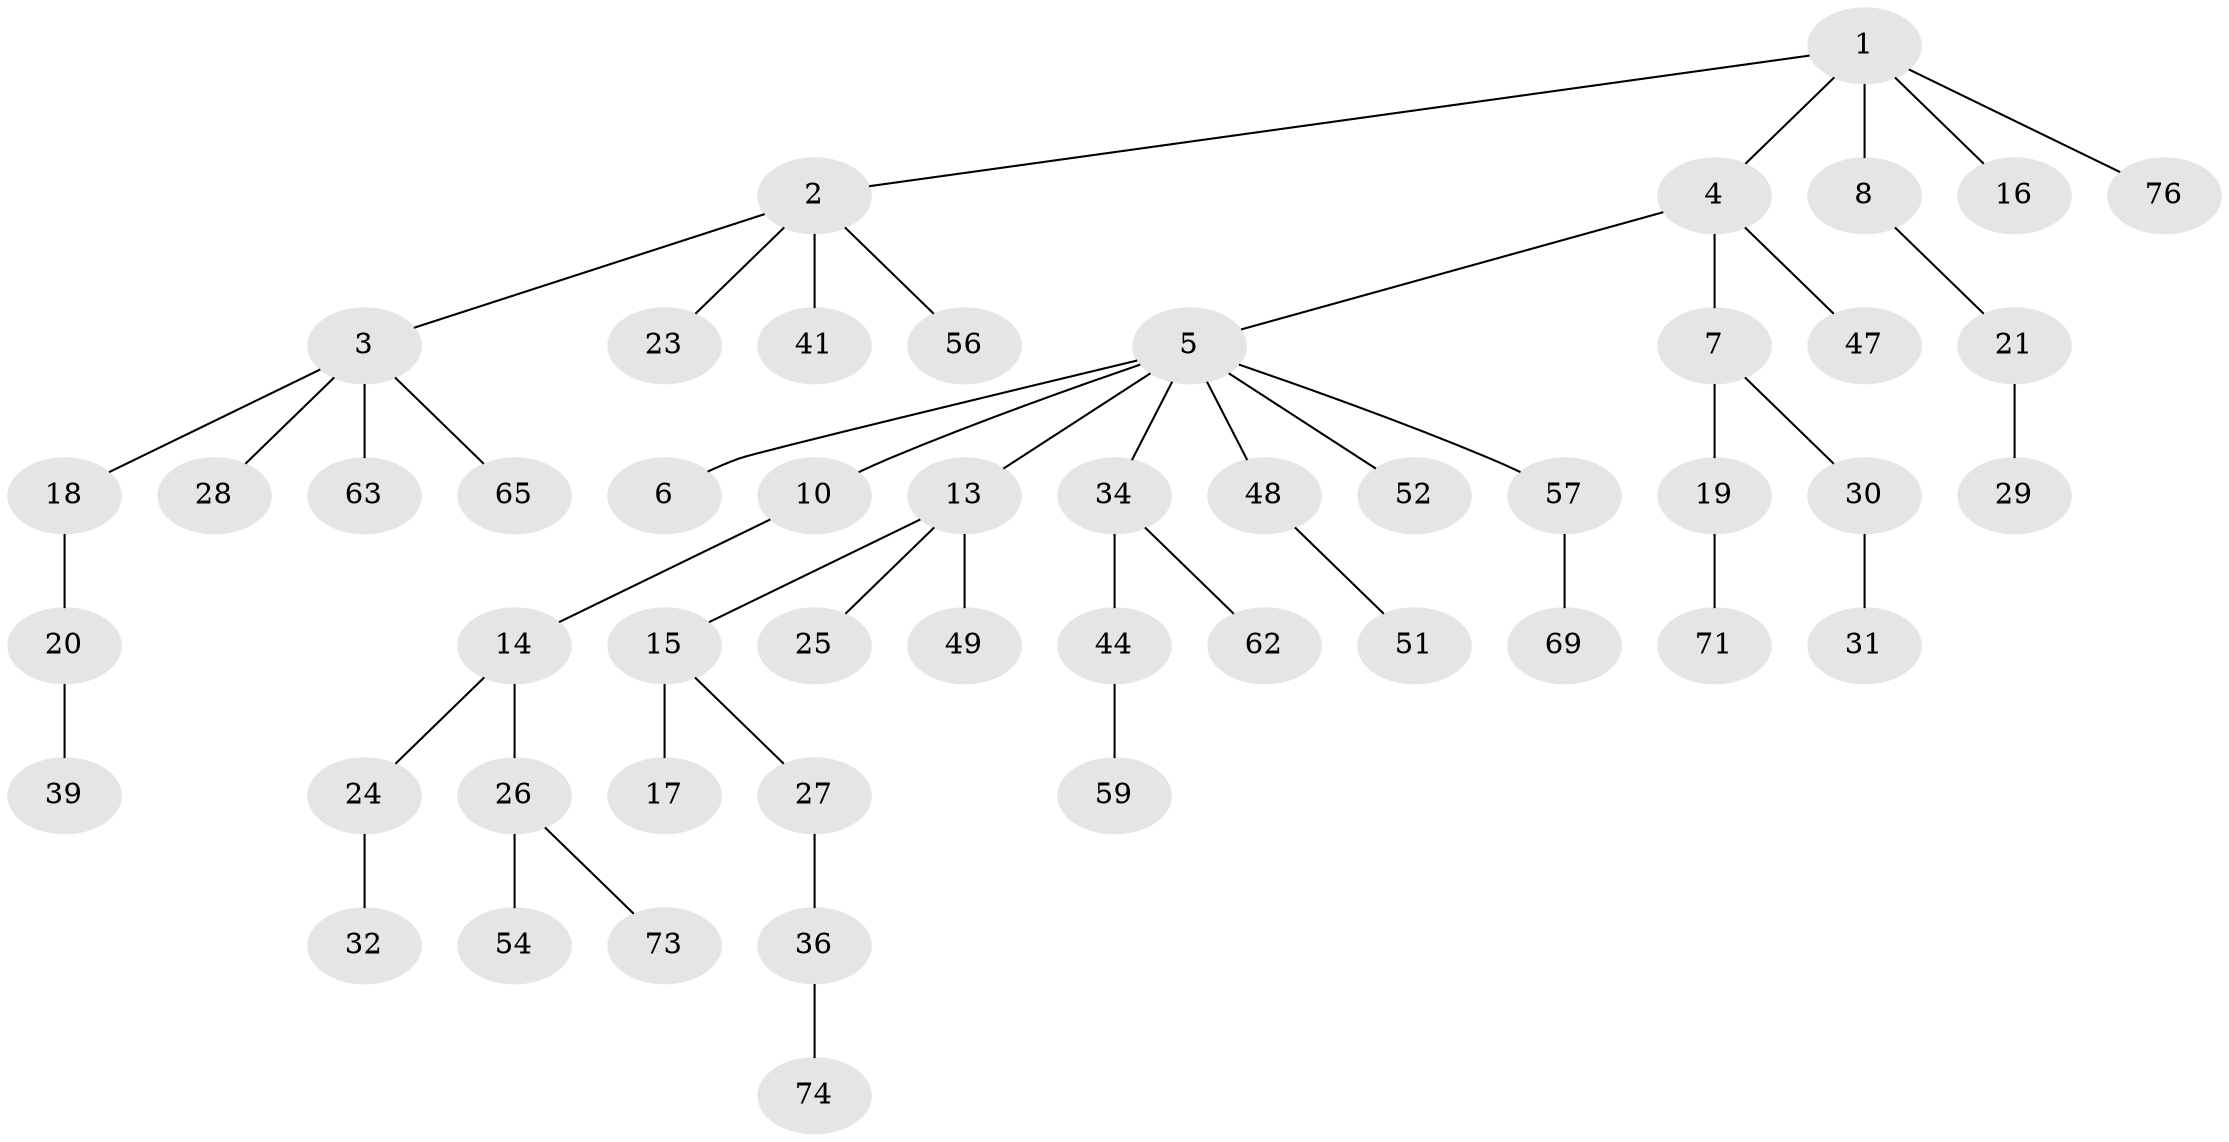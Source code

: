 // original degree distribution, {5: 0.02564102564102564, 3: 0.16666666666666666, 4: 0.07692307692307693, 7: 0.01282051282051282, 1: 0.48717948717948717, 2: 0.23076923076923078}
// Generated by graph-tools (version 1.1) at 2025/11/02/27/25 16:11:25]
// undirected, 50 vertices, 49 edges
graph export_dot {
graph [start="1"]
  node [color=gray90,style=filled];
  1 [super="+12"];
  2 [super="+9"];
  3 [super="+11"];
  4 [super="+33"];
  5 [super="+38"];
  6;
  7 [super="+22"];
  8 [super="+42"];
  10;
  13 [super="+46"];
  14 [super="+55"];
  15 [super="+43"];
  16;
  17;
  18 [super="+64"];
  19 [super="+35"];
  20 [super="+75"];
  21 [super="+53"];
  23;
  24 [super="+37"];
  25 [super="+67"];
  26 [super="+45"];
  27;
  28;
  29;
  30 [super="+70"];
  31 [super="+50"];
  32;
  34 [super="+68"];
  36 [super="+40"];
  39 [super="+60"];
  41;
  44 [super="+58"];
  47;
  48;
  49 [super="+72"];
  51 [super="+66"];
  52;
  54;
  56 [super="+77"];
  57 [super="+61"];
  59;
  62;
  63;
  65;
  69 [super="+78"];
  71;
  73;
  74;
  76;
  1 -- 2;
  1 -- 4;
  1 -- 8;
  1 -- 76;
  1 -- 16;
  2 -- 3;
  2 -- 56;
  2 -- 41;
  2 -- 23;
  3 -- 28;
  3 -- 63;
  3 -- 65;
  3 -- 18;
  4 -- 5;
  4 -- 7;
  4 -- 47;
  5 -- 6;
  5 -- 10;
  5 -- 13;
  5 -- 34;
  5 -- 52;
  5 -- 48;
  5 -- 57;
  7 -- 19;
  7 -- 30;
  8 -- 21;
  10 -- 14;
  13 -- 15;
  13 -- 25;
  13 -- 49;
  14 -- 24;
  14 -- 26;
  15 -- 17;
  15 -- 27;
  18 -- 20;
  19 -- 71;
  20 -- 39;
  21 -- 29;
  24 -- 32;
  26 -- 73;
  26 -- 54;
  27 -- 36;
  30 -- 31;
  34 -- 44;
  34 -- 62;
  36 -- 74;
  44 -- 59;
  48 -- 51;
  57 -- 69;
}
